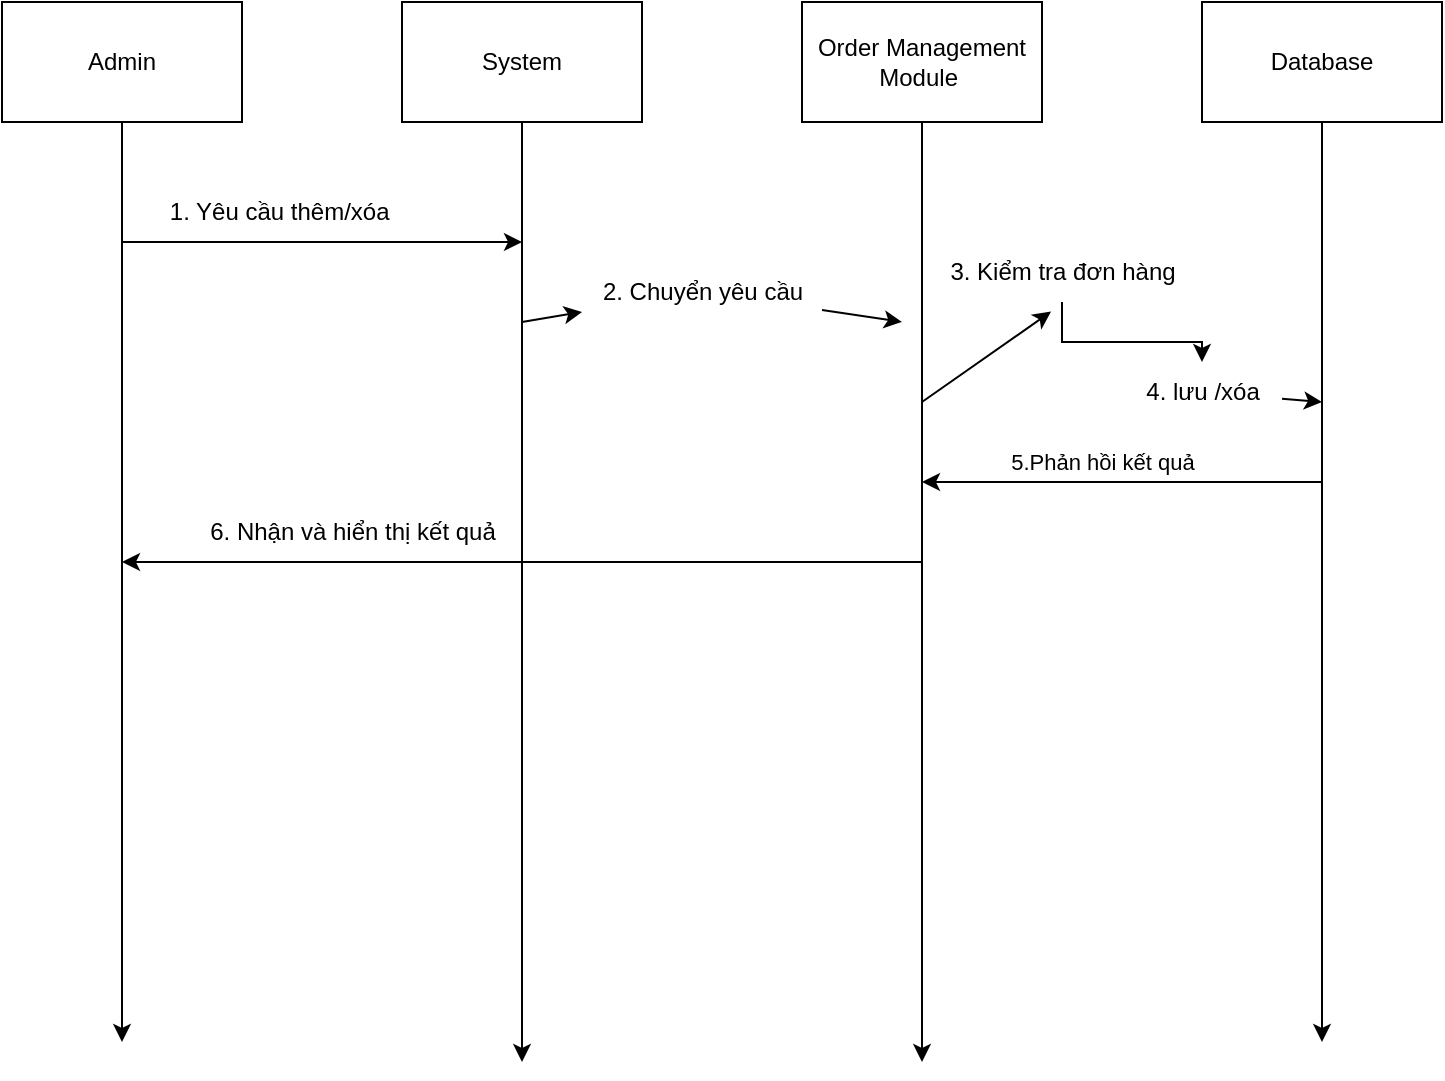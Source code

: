 <mxfile version="26.2.15">
  <diagram name="Trang-1" id="o61patzR1h05wmqYEs7H">
    <mxGraphModel dx="1281" dy="561" grid="1" gridSize="10" guides="1" tooltips="1" connect="1" arrows="1" fold="1" page="1" pageScale="1" pageWidth="827" pageHeight="1169" math="0" shadow="0">
      <root>
        <mxCell id="0" />
        <mxCell id="1" parent="0" />
        <mxCell id="ce6OCFGgNRg08b2oijz6-5" style="edgeStyle=orthogonalEdgeStyle;rounded=0;orthogonalLoop=1;jettySize=auto;html=1;" edge="1" parent="1" source="ce6OCFGgNRg08b2oijz6-1">
          <mxGeometry relative="1" as="geometry">
            <mxPoint x="100" y="560" as="targetPoint" />
          </mxGeometry>
        </mxCell>
        <mxCell id="ce6OCFGgNRg08b2oijz6-1" value="Admin" style="rounded=0;whiteSpace=wrap;html=1;" vertex="1" parent="1">
          <mxGeometry x="40" y="40" width="120" height="60" as="geometry" />
        </mxCell>
        <mxCell id="ce6OCFGgNRg08b2oijz6-6" style="edgeStyle=orthogonalEdgeStyle;rounded=0;orthogonalLoop=1;jettySize=auto;html=1;" edge="1" parent="1" source="ce6OCFGgNRg08b2oijz6-2">
          <mxGeometry relative="1" as="geometry">
            <mxPoint x="300" y="570" as="targetPoint" />
          </mxGeometry>
        </mxCell>
        <mxCell id="ce6OCFGgNRg08b2oijz6-2" value="System" style="rounded=0;whiteSpace=wrap;html=1;" vertex="1" parent="1">
          <mxGeometry x="240" y="40" width="120" height="60" as="geometry" />
        </mxCell>
        <mxCell id="ce6OCFGgNRg08b2oijz6-7" style="edgeStyle=orthogonalEdgeStyle;rounded=0;orthogonalLoop=1;jettySize=auto;html=1;" edge="1" parent="1" source="ce6OCFGgNRg08b2oijz6-3">
          <mxGeometry relative="1" as="geometry">
            <mxPoint x="500" y="570" as="targetPoint" />
          </mxGeometry>
        </mxCell>
        <mxCell id="ce6OCFGgNRg08b2oijz6-3" value="Order Management Module&amp;nbsp;" style="rounded=0;whiteSpace=wrap;html=1;" vertex="1" parent="1">
          <mxGeometry x="440" y="40" width="120" height="60" as="geometry" />
        </mxCell>
        <mxCell id="ce6OCFGgNRg08b2oijz6-8" style="edgeStyle=orthogonalEdgeStyle;rounded=0;orthogonalLoop=1;jettySize=auto;html=1;" edge="1" parent="1" source="ce6OCFGgNRg08b2oijz6-4">
          <mxGeometry relative="1" as="geometry">
            <mxPoint x="700" y="560" as="targetPoint" />
          </mxGeometry>
        </mxCell>
        <mxCell id="ce6OCFGgNRg08b2oijz6-4" value="Database" style="rounded=0;whiteSpace=wrap;html=1;" vertex="1" parent="1">
          <mxGeometry x="640" y="40" width="120" height="60" as="geometry" />
        </mxCell>
        <mxCell id="ce6OCFGgNRg08b2oijz6-9" value="" style="endArrow=classic;html=1;rounded=0;" edge="1" parent="1">
          <mxGeometry width="50" height="50" relative="1" as="geometry">
            <mxPoint x="100" y="160" as="sourcePoint" />
            <mxPoint x="300" y="160" as="targetPoint" />
          </mxGeometry>
        </mxCell>
        <mxCell id="ce6OCFGgNRg08b2oijz6-10" value="" style="endArrow=classic;html=1;rounded=0;" edge="1" parent="1" source="ce6OCFGgNRg08b2oijz6-13">
          <mxGeometry width="50" height="50" relative="1" as="geometry">
            <mxPoint x="300" y="200" as="sourcePoint" />
            <mxPoint x="490" y="200" as="targetPoint" />
          </mxGeometry>
        </mxCell>
        <mxCell id="ce6OCFGgNRg08b2oijz6-11" value="" style="endArrow=classic;html=1;rounded=0;" edge="1" parent="1" source="ce6OCFGgNRg08b2oijz6-16">
          <mxGeometry width="50" height="50" relative="1" as="geometry">
            <mxPoint x="500" y="240" as="sourcePoint" />
            <mxPoint x="700" y="240" as="targetPoint" />
          </mxGeometry>
        </mxCell>
        <mxCell id="ce6OCFGgNRg08b2oijz6-12" value="1. Yêu cầu thêm/xóa&amp;nbsp;" style="text;html=1;align=center;verticalAlign=middle;resizable=0;points=[];autosize=1;strokeColor=none;fillColor=none;" vertex="1" parent="1">
          <mxGeometry x="110" y="130" width="140" height="30" as="geometry" />
        </mxCell>
        <mxCell id="ce6OCFGgNRg08b2oijz6-14" value="" style="endArrow=classic;html=1;rounded=0;" edge="1" parent="1" target="ce6OCFGgNRg08b2oijz6-13">
          <mxGeometry width="50" height="50" relative="1" as="geometry">
            <mxPoint x="300" y="200" as="sourcePoint" />
            <mxPoint x="490" y="200" as="targetPoint" />
          </mxGeometry>
        </mxCell>
        <mxCell id="ce6OCFGgNRg08b2oijz6-13" value="2. Chuyển yêu cầu" style="text;html=1;align=center;verticalAlign=middle;resizable=0;points=[];autosize=1;strokeColor=none;fillColor=none;" vertex="1" parent="1">
          <mxGeometry x="330" y="170" width="120" height="30" as="geometry" />
        </mxCell>
        <mxCell id="ce6OCFGgNRg08b2oijz6-17" value="" style="edgeStyle=orthogonalEdgeStyle;rounded=0;orthogonalLoop=1;jettySize=auto;html=1;" edge="1" parent="1" source="ce6OCFGgNRg08b2oijz6-15" target="ce6OCFGgNRg08b2oijz6-16">
          <mxGeometry relative="1" as="geometry" />
        </mxCell>
        <mxCell id="ce6OCFGgNRg08b2oijz6-15" value="3. Kiểm tra đơn hàng" style="text;html=1;align=center;verticalAlign=middle;resizable=0;points=[];autosize=1;strokeColor=none;fillColor=none;" vertex="1" parent="1">
          <mxGeometry x="500" y="160" width="140" height="30" as="geometry" />
        </mxCell>
        <mxCell id="ce6OCFGgNRg08b2oijz6-18" value="" style="endArrow=classic;html=1;rounded=0;entryX=0.461;entryY=1.16;entryDx=0;entryDy=0;entryPerimeter=0;" edge="1" parent="1" target="ce6OCFGgNRg08b2oijz6-15">
          <mxGeometry width="50" height="50" relative="1" as="geometry">
            <mxPoint x="500" y="240" as="sourcePoint" />
            <mxPoint x="700" y="240" as="targetPoint" />
          </mxGeometry>
        </mxCell>
        <mxCell id="ce6OCFGgNRg08b2oijz6-16" value="4. lưu /xóa" style="text;html=1;align=center;verticalAlign=middle;resizable=0;points=[];autosize=1;strokeColor=none;fillColor=none;" vertex="1" parent="1">
          <mxGeometry x="600" y="220" width="80" height="30" as="geometry" />
        </mxCell>
        <mxCell id="ce6OCFGgNRg08b2oijz6-19" value="" style="endArrow=classic;html=1;rounded=0;" edge="1" parent="1">
          <mxGeometry width="50" height="50" relative="1" as="geometry">
            <mxPoint x="700" y="280" as="sourcePoint" />
            <mxPoint x="500" y="280" as="targetPoint" />
          </mxGeometry>
        </mxCell>
        <mxCell id="ce6OCFGgNRg08b2oijz6-20" value="5.Phản hồi kết quả" style="edgeLabel;html=1;align=center;verticalAlign=middle;resizable=0;points=[];" vertex="1" connectable="0" parent="ce6OCFGgNRg08b2oijz6-19">
          <mxGeometry x="0.162" y="-1" relative="1" as="geometry">
            <mxPoint x="6" y="-9" as="offset" />
          </mxGeometry>
        </mxCell>
        <mxCell id="ce6OCFGgNRg08b2oijz6-21" value="" style="endArrow=classic;html=1;rounded=0;" edge="1" parent="1">
          <mxGeometry width="50" height="50" relative="1" as="geometry">
            <mxPoint x="500" y="320" as="sourcePoint" />
            <mxPoint x="100" y="320" as="targetPoint" />
          </mxGeometry>
        </mxCell>
        <mxCell id="ce6OCFGgNRg08b2oijz6-22" value="6. Nhận và hiển thị kết quả" style="text;html=1;align=center;verticalAlign=middle;resizable=0;points=[];autosize=1;strokeColor=none;fillColor=none;" vertex="1" parent="1">
          <mxGeometry x="130" y="290" width="170" height="30" as="geometry" />
        </mxCell>
      </root>
    </mxGraphModel>
  </diagram>
</mxfile>
